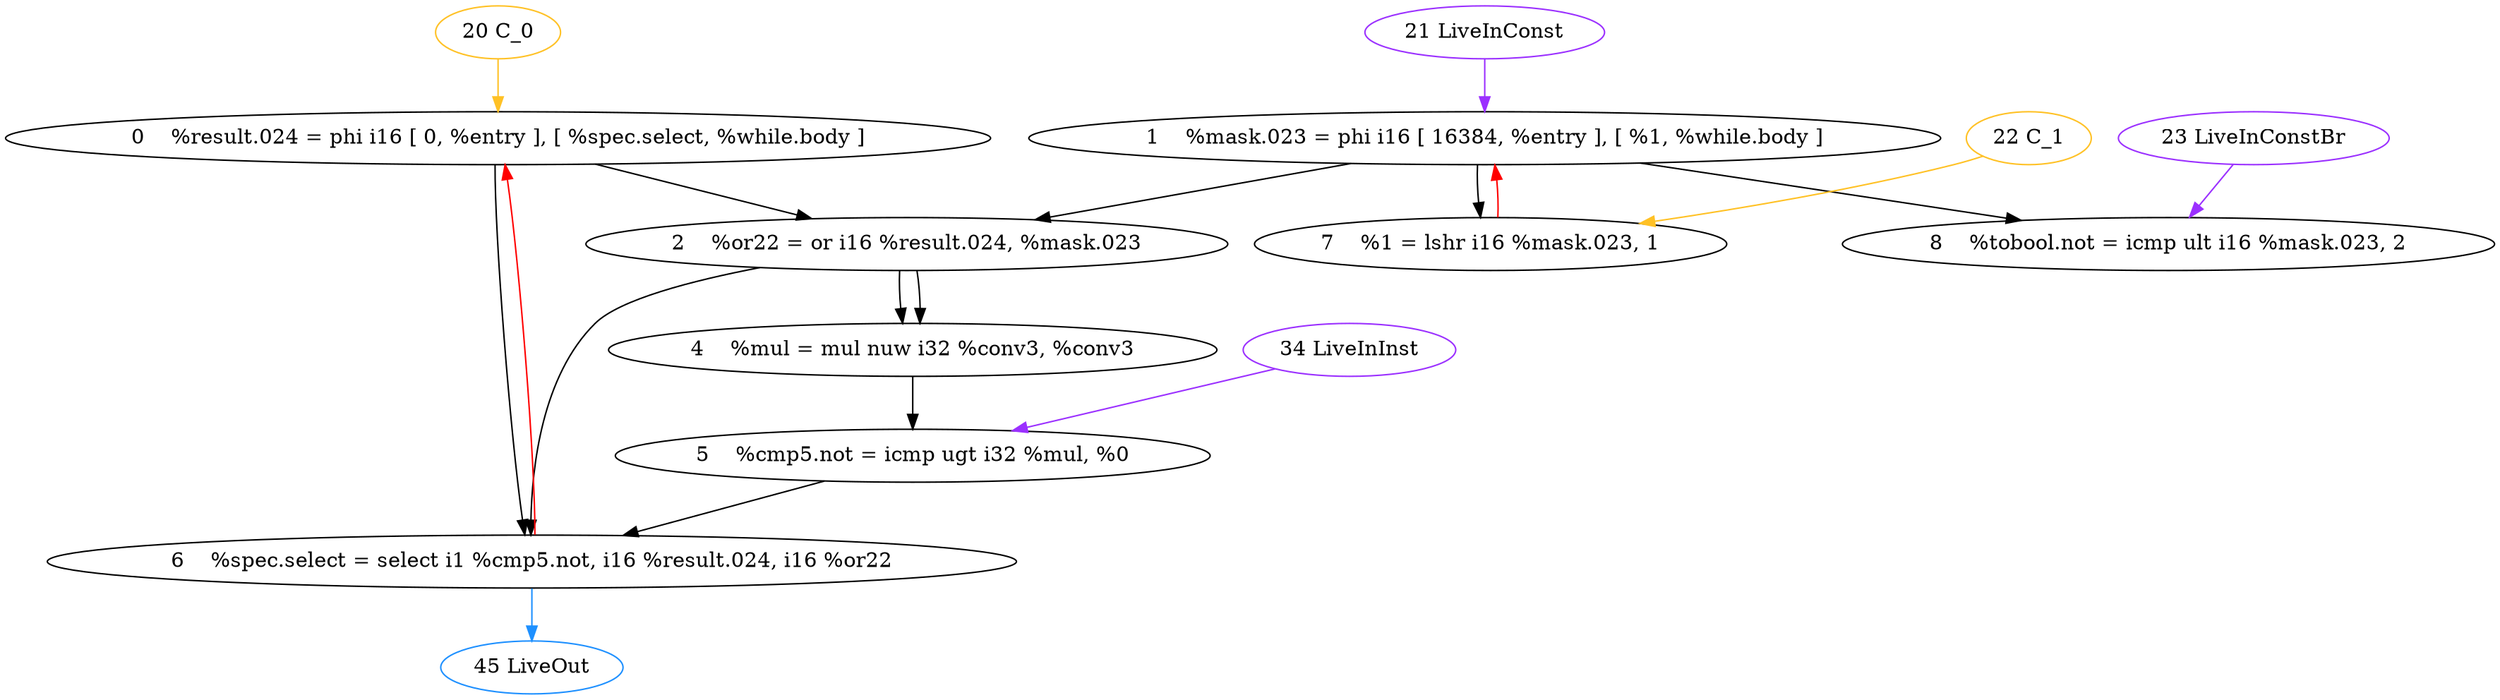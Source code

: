 digraph isqrt321 { 
{
 compound=true;
0 [color=black, label="0    %result.024 = phi i16 [ 0, %entry ], [ %spec.select, %while.body ]"];

1 [color=black, label="1    %mask.023 = phi i16 [ 16384, %entry ], [ %1, %while.body ]"];

2 [color=black, label="2    %or22 = or i16 %result.024, %mask.023"];

4 [color=black, label="4    %mul = mul nuw i32 %conv3, %conv3"];

5 [color=black, label="5    %cmp5.not = icmp ugt i32 %mul, %0"];

6 [color=black, label="6    %spec.select = select i1 %cmp5.not, i16 %result.024, i16 %or22"];

7 [color=black, label="7    %1 = lshr i16 %mask.023, 1"];

8 [color=black, label="8    %tobool.not = icmp ult i16 %mask.023, 2"];
0 -> 6
0 -> 2
1 -> 8
1 -> 7
1 -> 2
2 -> 6
2 -> 4
2 -> 4
4 -> 5
5 -> 6
6 -> 0 [color=red]
7 -> 1 [color=red]

20 [color=goldenrod1, label="20 C_0"];

22 [color=goldenrod1, label="22 C_1"];

21 [color=purple1, label="21 LiveInConst"];

23 [color=purple1, label="23 LiveInConstBr"];

34 [color=purple1, label="34 LiveInInst"];

45 [color=dodgerblue1, label="45 LiveOut"];
21 -> 1 [color=purple1]
23 -> 8 [color=purple1]
34 -> 5 [color=purple1]
6 -> 45 [color=dodgerblue1]
20 -> 0 [color=goldenrod1]
22 -> 7 [color=goldenrod1]

}

}